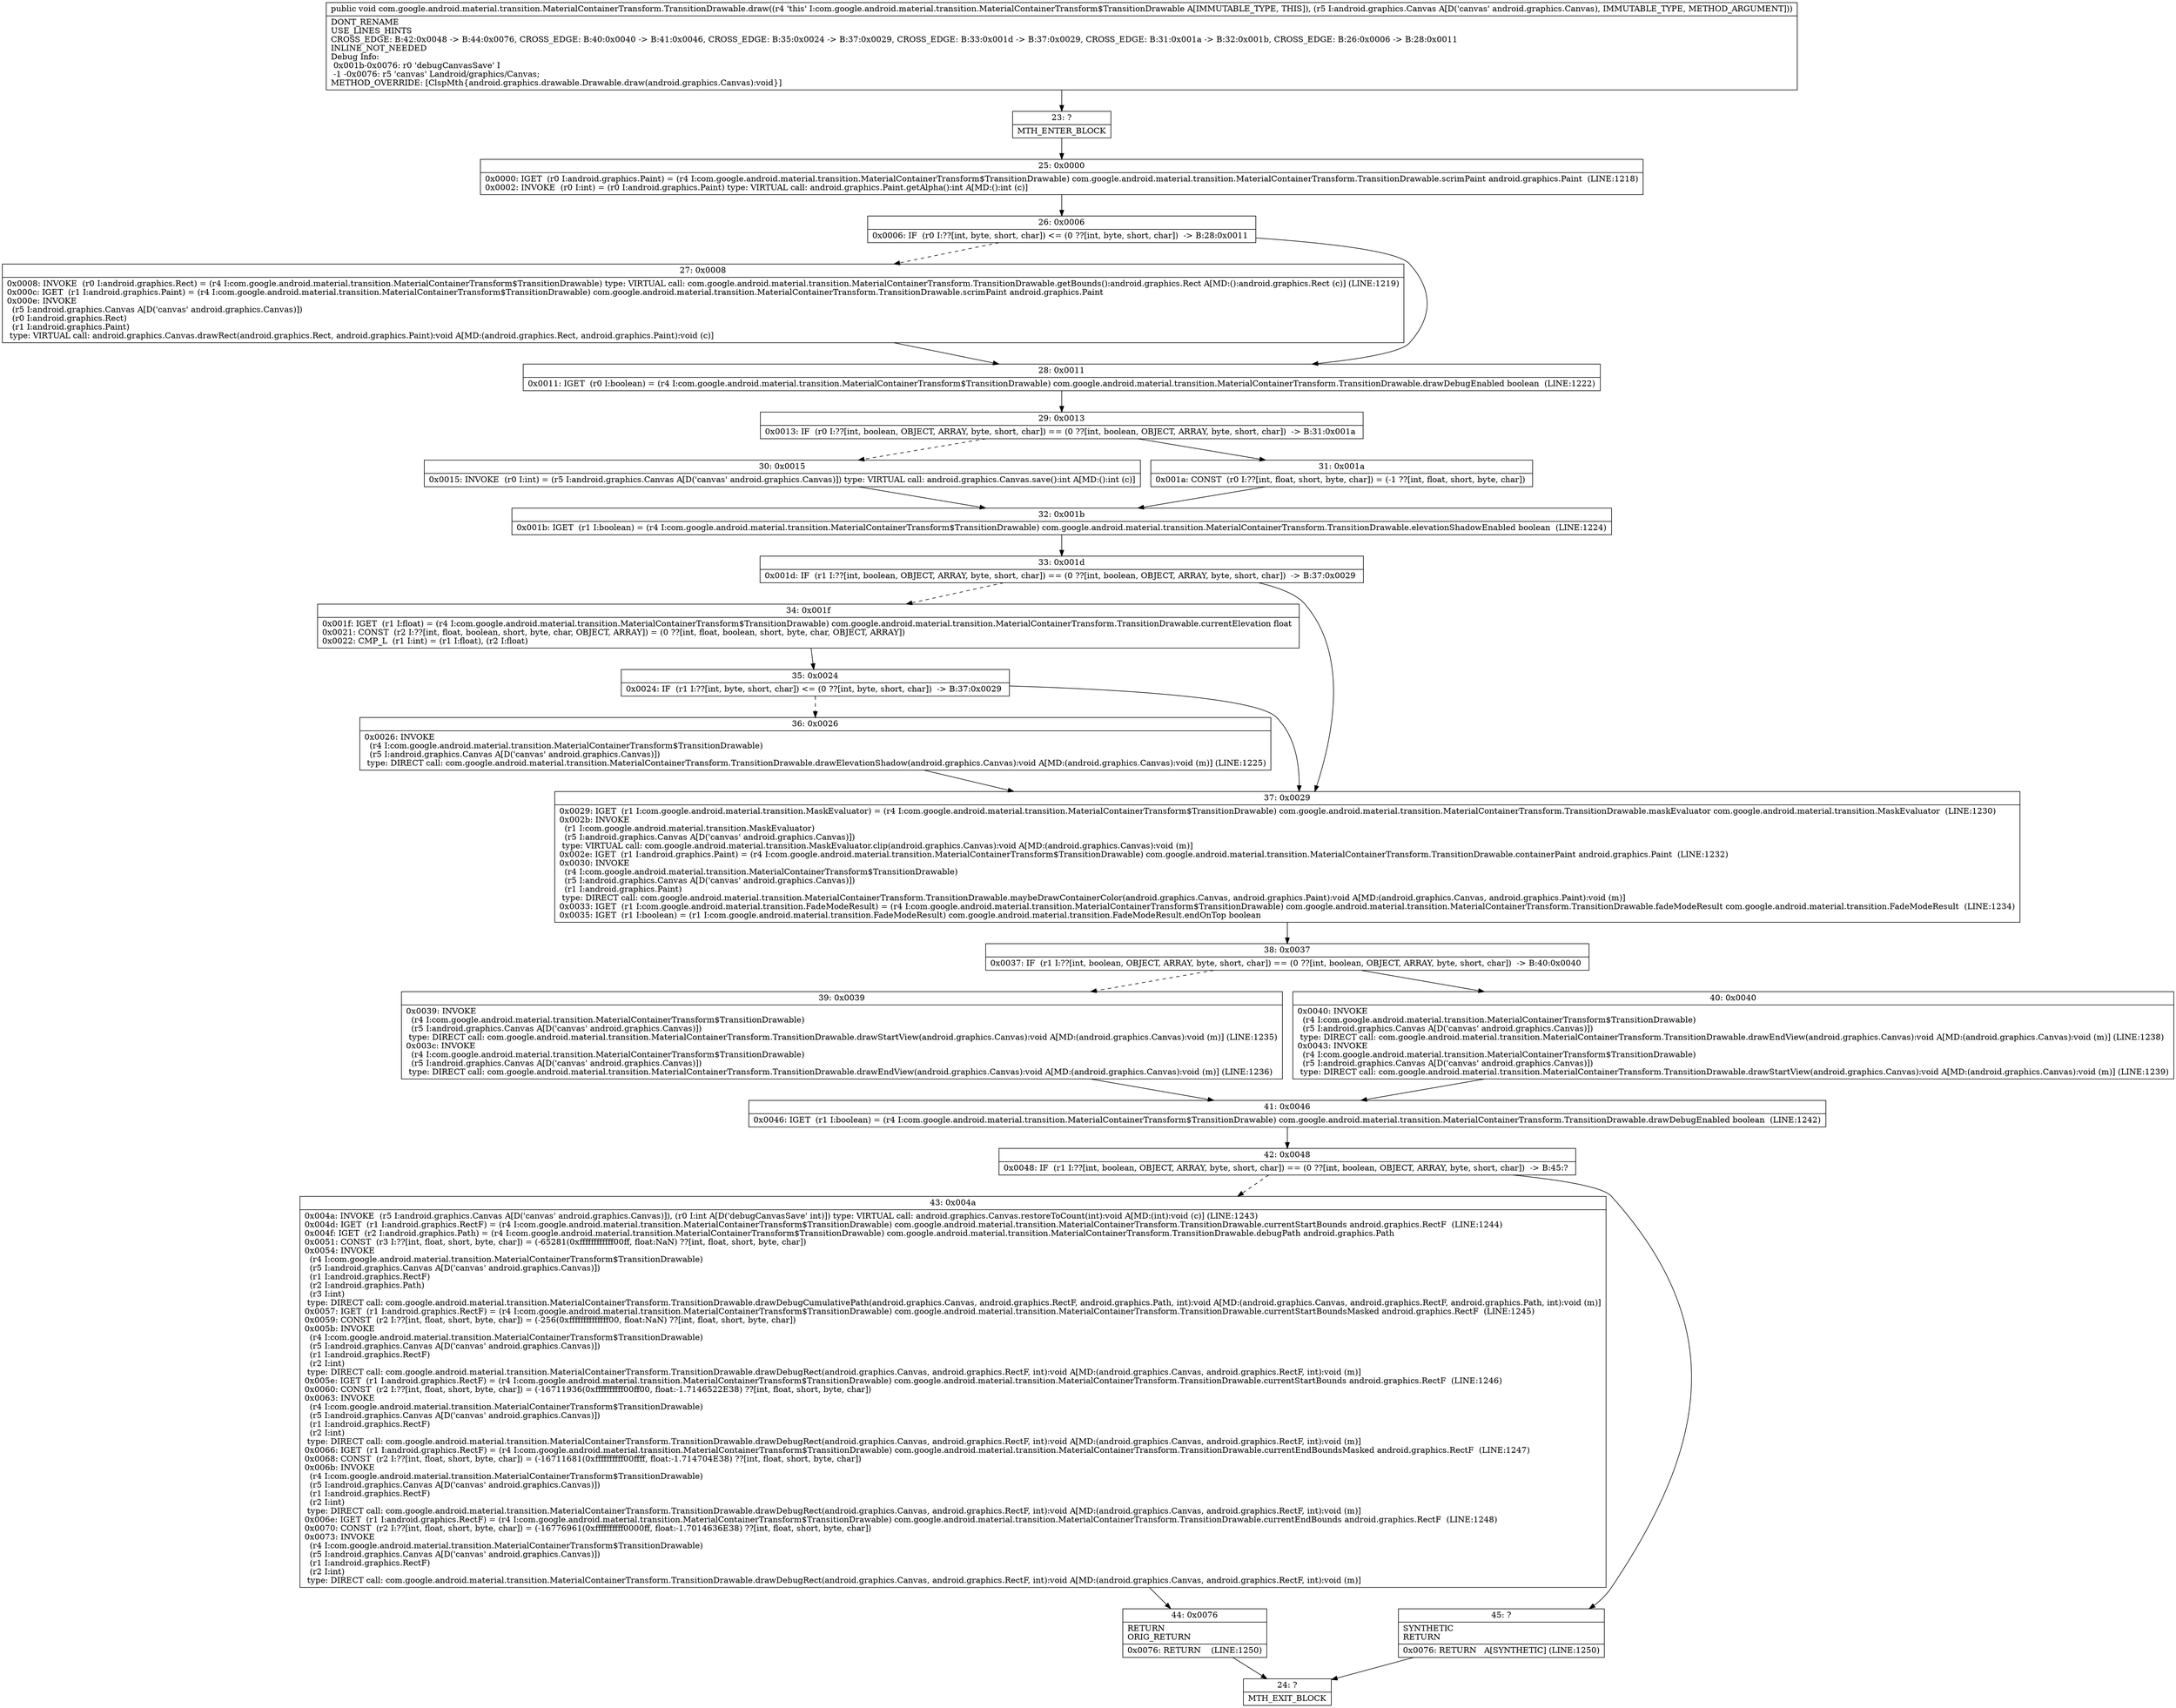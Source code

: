 digraph "CFG forcom.google.android.material.transition.MaterialContainerTransform.TransitionDrawable.draw(Landroid\/graphics\/Canvas;)V" {
Node_23 [shape=record,label="{23\:\ ?|MTH_ENTER_BLOCK\l}"];
Node_25 [shape=record,label="{25\:\ 0x0000|0x0000: IGET  (r0 I:android.graphics.Paint) = (r4 I:com.google.android.material.transition.MaterialContainerTransform$TransitionDrawable) com.google.android.material.transition.MaterialContainerTransform.TransitionDrawable.scrimPaint android.graphics.Paint  (LINE:1218)\l0x0002: INVOKE  (r0 I:int) = (r0 I:android.graphics.Paint) type: VIRTUAL call: android.graphics.Paint.getAlpha():int A[MD:():int (c)]\l}"];
Node_26 [shape=record,label="{26\:\ 0x0006|0x0006: IF  (r0 I:??[int, byte, short, char]) \<= (0 ??[int, byte, short, char])  \-\> B:28:0x0011 \l}"];
Node_27 [shape=record,label="{27\:\ 0x0008|0x0008: INVOKE  (r0 I:android.graphics.Rect) = (r4 I:com.google.android.material.transition.MaterialContainerTransform$TransitionDrawable) type: VIRTUAL call: com.google.android.material.transition.MaterialContainerTransform.TransitionDrawable.getBounds():android.graphics.Rect A[MD:():android.graphics.Rect (c)] (LINE:1219)\l0x000c: IGET  (r1 I:android.graphics.Paint) = (r4 I:com.google.android.material.transition.MaterialContainerTransform$TransitionDrawable) com.google.android.material.transition.MaterialContainerTransform.TransitionDrawable.scrimPaint android.graphics.Paint \l0x000e: INVOKE  \l  (r5 I:android.graphics.Canvas A[D('canvas' android.graphics.Canvas)])\l  (r0 I:android.graphics.Rect)\l  (r1 I:android.graphics.Paint)\l type: VIRTUAL call: android.graphics.Canvas.drawRect(android.graphics.Rect, android.graphics.Paint):void A[MD:(android.graphics.Rect, android.graphics.Paint):void (c)]\l}"];
Node_28 [shape=record,label="{28\:\ 0x0011|0x0011: IGET  (r0 I:boolean) = (r4 I:com.google.android.material.transition.MaterialContainerTransform$TransitionDrawable) com.google.android.material.transition.MaterialContainerTransform.TransitionDrawable.drawDebugEnabled boolean  (LINE:1222)\l}"];
Node_29 [shape=record,label="{29\:\ 0x0013|0x0013: IF  (r0 I:??[int, boolean, OBJECT, ARRAY, byte, short, char]) == (0 ??[int, boolean, OBJECT, ARRAY, byte, short, char])  \-\> B:31:0x001a \l}"];
Node_30 [shape=record,label="{30\:\ 0x0015|0x0015: INVOKE  (r0 I:int) = (r5 I:android.graphics.Canvas A[D('canvas' android.graphics.Canvas)]) type: VIRTUAL call: android.graphics.Canvas.save():int A[MD:():int (c)]\l}"];
Node_32 [shape=record,label="{32\:\ 0x001b|0x001b: IGET  (r1 I:boolean) = (r4 I:com.google.android.material.transition.MaterialContainerTransform$TransitionDrawable) com.google.android.material.transition.MaterialContainerTransform.TransitionDrawable.elevationShadowEnabled boolean  (LINE:1224)\l}"];
Node_33 [shape=record,label="{33\:\ 0x001d|0x001d: IF  (r1 I:??[int, boolean, OBJECT, ARRAY, byte, short, char]) == (0 ??[int, boolean, OBJECT, ARRAY, byte, short, char])  \-\> B:37:0x0029 \l}"];
Node_34 [shape=record,label="{34\:\ 0x001f|0x001f: IGET  (r1 I:float) = (r4 I:com.google.android.material.transition.MaterialContainerTransform$TransitionDrawable) com.google.android.material.transition.MaterialContainerTransform.TransitionDrawable.currentElevation float \l0x0021: CONST  (r2 I:??[int, float, boolean, short, byte, char, OBJECT, ARRAY]) = (0 ??[int, float, boolean, short, byte, char, OBJECT, ARRAY]) \l0x0022: CMP_L  (r1 I:int) = (r1 I:float), (r2 I:float) \l}"];
Node_35 [shape=record,label="{35\:\ 0x0024|0x0024: IF  (r1 I:??[int, byte, short, char]) \<= (0 ??[int, byte, short, char])  \-\> B:37:0x0029 \l}"];
Node_36 [shape=record,label="{36\:\ 0x0026|0x0026: INVOKE  \l  (r4 I:com.google.android.material.transition.MaterialContainerTransform$TransitionDrawable)\l  (r5 I:android.graphics.Canvas A[D('canvas' android.graphics.Canvas)])\l type: DIRECT call: com.google.android.material.transition.MaterialContainerTransform.TransitionDrawable.drawElevationShadow(android.graphics.Canvas):void A[MD:(android.graphics.Canvas):void (m)] (LINE:1225)\l}"];
Node_37 [shape=record,label="{37\:\ 0x0029|0x0029: IGET  (r1 I:com.google.android.material.transition.MaskEvaluator) = (r4 I:com.google.android.material.transition.MaterialContainerTransform$TransitionDrawable) com.google.android.material.transition.MaterialContainerTransform.TransitionDrawable.maskEvaluator com.google.android.material.transition.MaskEvaluator  (LINE:1230)\l0x002b: INVOKE  \l  (r1 I:com.google.android.material.transition.MaskEvaluator)\l  (r5 I:android.graphics.Canvas A[D('canvas' android.graphics.Canvas)])\l type: VIRTUAL call: com.google.android.material.transition.MaskEvaluator.clip(android.graphics.Canvas):void A[MD:(android.graphics.Canvas):void (m)]\l0x002e: IGET  (r1 I:android.graphics.Paint) = (r4 I:com.google.android.material.transition.MaterialContainerTransform$TransitionDrawable) com.google.android.material.transition.MaterialContainerTransform.TransitionDrawable.containerPaint android.graphics.Paint  (LINE:1232)\l0x0030: INVOKE  \l  (r4 I:com.google.android.material.transition.MaterialContainerTransform$TransitionDrawable)\l  (r5 I:android.graphics.Canvas A[D('canvas' android.graphics.Canvas)])\l  (r1 I:android.graphics.Paint)\l type: DIRECT call: com.google.android.material.transition.MaterialContainerTransform.TransitionDrawable.maybeDrawContainerColor(android.graphics.Canvas, android.graphics.Paint):void A[MD:(android.graphics.Canvas, android.graphics.Paint):void (m)]\l0x0033: IGET  (r1 I:com.google.android.material.transition.FadeModeResult) = (r4 I:com.google.android.material.transition.MaterialContainerTransform$TransitionDrawable) com.google.android.material.transition.MaterialContainerTransform.TransitionDrawable.fadeModeResult com.google.android.material.transition.FadeModeResult  (LINE:1234)\l0x0035: IGET  (r1 I:boolean) = (r1 I:com.google.android.material.transition.FadeModeResult) com.google.android.material.transition.FadeModeResult.endOnTop boolean \l}"];
Node_38 [shape=record,label="{38\:\ 0x0037|0x0037: IF  (r1 I:??[int, boolean, OBJECT, ARRAY, byte, short, char]) == (0 ??[int, boolean, OBJECT, ARRAY, byte, short, char])  \-\> B:40:0x0040 \l}"];
Node_39 [shape=record,label="{39\:\ 0x0039|0x0039: INVOKE  \l  (r4 I:com.google.android.material.transition.MaterialContainerTransform$TransitionDrawable)\l  (r5 I:android.graphics.Canvas A[D('canvas' android.graphics.Canvas)])\l type: DIRECT call: com.google.android.material.transition.MaterialContainerTransform.TransitionDrawable.drawStartView(android.graphics.Canvas):void A[MD:(android.graphics.Canvas):void (m)] (LINE:1235)\l0x003c: INVOKE  \l  (r4 I:com.google.android.material.transition.MaterialContainerTransform$TransitionDrawable)\l  (r5 I:android.graphics.Canvas A[D('canvas' android.graphics.Canvas)])\l type: DIRECT call: com.google.android.material.transition.MaterialContainerTransform.TransitionDrawable.drawEndView(android.graphics.Canvas):void A[MD:(android.graphics.Canvas):void (m)] (LINE:1236)\l}"];
Node_41 [shape=record,label="{41\:\ 0x0046|0x0046: IGET  (r1 I:boolean) = (r4 I:com.google.android.material.transition.MaterialContainerTransform$TransitionDrawable) com.google.android.material.transition.MaterialContainerTransform.TransitionDrawable.drawDebugEnabled boolean  (LINE:1242)\l}"];
Node_42 [shape=record,label="{42\:\ 0x0048|0x0048: IF  (r1 I:??[int, boolean, OBJECT, ARRAY, byte, short, char]) == (0 ??[int, boolean, OBJECT, ARRAY, byte, short, char])  \-\> B:45:? \l}"];
Node_43 [shape=record,label="{43\:\ 0x004a|0x004a: INVOKE  (r5 I:android.graphics.Canvas A[D('canvas' android.graphics.Canvas)]), (r0 I:int A[D('debugCanvasSave' int)]) type: VIRTUAL call: android.graphics.Canvas.restoreToCount(int):void A[MD:(int):void (c)] (LINE:1243)\l0x004d: IGET  (r1 I:android.graphics.RectF) = (r4 I:com.google.android.material.transition.MaterialContainerTransform$TransitionDrawable) com.google.android.material.transition.MaterialContainerTransform.TransitionDrawable.currentStartBounds android.graphics.RectF  (LINE:1244)\l0x004f: IGET  (r2 I:android.graphics.Path) = (r4 I:com.google.android.material.transition.MaterialContainerTransform$TransitionDrawable) com.google.android.material.transition.MaterialContainerTransform.TransitionDrawable.debugPath android.graphics.Path \l0x0051: CONST  (r3 I:??[int, float, short, byte, char]) = (\-65281(0xffffffffffff00ff, float:NaN) ??[int, float, short, byte, char]) \l0x0054: INVOKE  \l  (r4 I:com.google.android.material.transition.MaterialContainerTransform$TransitionDrawable)\l  (r5 I:android.graphics.Canvas A[D('canvas' android.graphics.Canvas)])\l  (r1 I:android.graphics.RectF)\l  (r2 I:android.graphics.Path)\l  (r3 I:int)\l type: DIRECT call: com.google.android.material.transition.MaterialContainerTransform.TransitionDrawable.drawDebugCumulativePath(android.graphics.Canvas, android.graphics.RectF, android.graphics.Path, int):void A[MD:(android.graphics.Canvas, android.graphics.RectF, android.graphics.Path, int):void (m)]\l0x0057: IGET  (r1 I:android.graphics.RectF) = (r4 I:com.google.android.material.transition.MaterialContainerTransform$TransitionDrawable) com.google.android.material.transition.MaterialContainerTransform.TransitionDrawable.currentStartBoundsMasked android.graphics.RectF  (LINE:1245)\l0x0059: CONST  (r2 I:??[int, float, short, byte, char]) = (\-256(0xffffffffffffff00, float:NaN) ??[int, float, short, byte, char]) \l0x005b: INVOKE  \l  (r4 I:com.google.android.material.transition.MaterialContainerTransform$TransitionDrawable)\l  (r5 I:android.graphics.Canvas A[D('canvas' android.graphics.Canvas)])\l  (r1 I:android.graphics.RectF)\l  (r2 I:int)\l type: DIRECT call: com.google.android.material.transition.MaterialContainerTransform.TransitionDrawable.drawDebugRect(android.graphics.Canvas, android.graphics.RectF, int):void A[MD:(android.graphics.Canvas, android.graphics.RectF, int):void (m)]\l0x005e: IGET  (r1 I:android.graphics.RectF) = (r4 I:com.google.android.material.transition.MaterialContainerTransform$TransitionDrawable) com.google.android.material.transition.MaterialContainerTransform.TransitionDrawable.currentStartBounds android.graphics.RectF  (LINE:1246)\l0x0060: CONST  (r2 I:??[int, float, short, byte, char]) = (\-16711936(0xffffffffff00ff00, float:\-1.7146522E38) ??[int, float, short, byte, char]) \l0x0063: INVOKE  \l  (r4 I:com.google.android.material.transition.MaterialContainerTransform$TransitionDrawable)\l  (r5 I:android.graphics.Canvas A[D('canvas' android.graphics.Canvas)])\l  (r1 I:android.graphics.RectF)\l  (r2 I:int)\l type: DIRECT call: com.google.android.material.transition.MaterialContainerTransform.TransitionDrawable.drawDebugRect(android.graphics.Canvas, android.graphics.RectF, int):void A[MD:(android.graphics.Canvas, android.graphics.RectF, int):void (m)]\l0x0066: IGET  (r1 I:android.graphics.RectF) = (r4 I:com.google.android.material.transition.MaterialContainerTransform$TransitionDrawable) com.google.android.material.transition.MaterialContainerTransform.TransitionDrawable.currentEndBoundsMasked android.graphics.RectF  (LINE:1247)\l0x0068: CONST  (r2 I:??[int, float, short, byte, char]) = (\-16711681(0xffffffffff00ffff, float:\-1.714704E38) ??[int, float, short, byte, char]) \l0x006b: INVOKE  \l  (r4 I:com.google.android.material.transition.MaterialContainerTransform$TransitionDrawable)\l  (r5 I:android.graphics.Canvas A[D('canvas' android.graphics.Canvas)])\l  (r1 I:android.graphics.RectF)\l  (r2 I:int)\l type: DIRECT call: com.google.android.material.transition.MaterialContainerTransform.TransitionDrawable.drawDebugRect(android.graphics.Canvas, android.graphics.RectF, int):void A[MD:(android.graphics.Canvas, android.graphics.RectF, int):void (m)]\l0x006e: IGET  (r1 I:android.graphics.RectF) = (r4 I:com.google.android.material.transition.MaterialContainerTransform$TransitionDrawable) com.google.android.material.transition.MaterialContainerTransform.TransitionDrawable.currentEndBounds android.graphics.RectF  (LINE:1248)\l0x0070: CONST  (r2 I:??[int, float, short, byte, char]) = (\-16776961(0xffffffffff0000ff, float:\-1.7014636E38) ??[int, float, short, byte, char]) \l0x0073: INVOKE  \l  (r4 I:com.google.android.material.transition.MaterialContainerTransform$TransitionDrawable)\l  (r5 I:android.graphics.Canvas A[D('canvas' android.graphics.Canvas)])\l  (r1 I:android.graphics.RectF)\l  (r2 I:int)\l type: DIRECT call: com.google.android.material.transition.MaterialContainerTransform.TransitionDrawable.drawDebugRect(android.graphics.Canvas, android.graphics.RectF, int):void A[MD:(android.graphics.Canvas, android.graphics.RectF, int):void (m)]\l}"];
Node_44 [shape=record,label="{44\:\ 0x0076|RETURN\lORIG_RETURN\l|0x0076: RETURN    (LINE:1250)\l}"];
Node_24 [shape=record,label="{24\:\ ?|MTH_EXIT_BLOCK\l}"];
Node_45 [shape=record,label="{45\:\ ?|SYNTHETIC\lRETURN\l|0x0076: RETURN   A[SYNTHETIC] (LINE:1250)\l}"];
Node_40 [shape=record,label="{40\:\ 0x0040|0x0040: INVOKE  \l  (r4 I:com.google.android.material.transition.MaterialContainerTransform$TransitionDrawable)\l  (r5 I:android.graphics.Canvas A[D('canvas' android.graphics.Canvas)])\l type: DIRECT call: com.google.android.material.transition.MaterialContainerTransform.TransitionDrawable.drawEndView(android.graphics.Canvas):void A[MD:(android.graphics.Canvas):void (m)] (LINE:1238)\l0x0043: INVOKE  \l  (r4 I:com.google.android.material.transition.MaterialContainerTransform$TransitionDrawable)\l  (r5 I:android.graphics.Canvas A[D('canvas' android.graphics.Canvas)])\l type: DIRECT call: com.google.android.material.transition.MaterialContainerTransform.TransitionDrawable.drawStartView(android.graphics.Canvas):void A[MD:(android.graphics.Canvas):void (m)] (LINE:1239)\l}"];
Node_31 [shape=record,label="{31\:\ 0x001a|0x001a: CONST  (r0 I:??[int, float, short, byte, char]) = (\-1 ??[int, float, short, byte, char]) \l}"];
MethodNode[shape=record,label="{public void com.google.android.material.transition.MaterialContainerTransform.TransitionDrawable.draw((r4 'this' I:com.google.android.material.transition.MaterialContainerTransform$TransitionDrawable A[IMMUTABLE_TYPE, THIS]), (r5 I:android.graphics.Canvas A[D('canvas' android.graphics.Canvas), IMMUTABLE_TYPE, METHOD_ARGUMENT]))  | DONT_RENAME\lUSE_LINES_HINTS\lCROSS_EDGE: B:42:0x0048 \-\> B:44:0x0076, CROSS_EDGE: B:40:0x0040 \-\> B:41:0x0046, CROSS_EDGE: B:35:0x0024 \-\> B:37:0x0029, CROSS_EDGE: B:33:0x001d \-\> B:37:0x0029, CROSS_EDGE: B:31:0x001a \-\> B:32:0x001b, CROSS_EDGE: B:26:0x0006 \-\> B:28:0x0011\lINLINE_NOT_NEEDED\lDebug Info:\l  0x001b\-0x0076: r0 'debugCanvasSave' I\l  \-1 \-0x0076: r5 'canvas' Landroid\/graphics\/Canvas;\lMETHOD_OVERRIDE: [ClspMth\{android.graphics.drawable.Drawable.draw(android.graphics.Canvas):void\}]\l}"];
MethodNode -> Node_23;Node_23 -> Node_25;
Node_25 -> Node_26;
Node_26 -> Node_27[style=dashed];
Node_26 -> Node_28;
Node_27 -> Node_28;
Node_28 -> Node_29;
Node_29 -> Node_30[style=dashed];
Node_29 -> Node_31;
Node_30 -> Node_32;
Node_32 -> Node_33;
Node_33 -> Node_34[style=dashed];
Node_33 -> Node_37;
Node_34 -> Node_35;
Node_35 -> Node_36[style=dashed];
Node_35 -> Node_37;
Node_36 -> Node_37;
Node_37 -> Node_38;
Node_38 -> Node_39[style=dashed];
Node_38 -> Node_40;
Node_39 -> Node_41;
Node_41 -> Node_42;
Node_42 -> Node_43[style=dashed];
Node_42 -> Node_45;
Node_43 -> Node_44;
Node_44 -> Node_24;
Node_45 -> Node_24;
Node_40 -> Node_41;
Node_31 -> Node_32;
}


